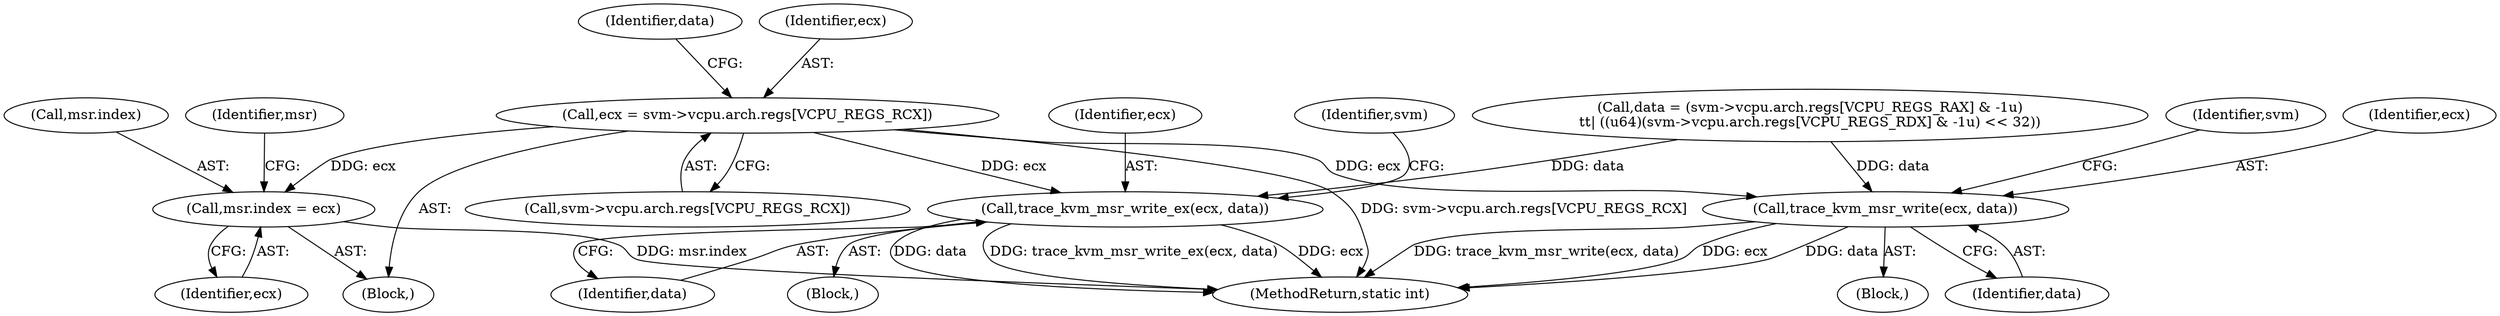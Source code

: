 digraph "0_linux_854e8bb1aa06c578c2c9145fa6bfe3680ef63b23@pointer" {
"1000105" [label="(Call,ecx = svm->vcpu.arch.regs[VCPU_REGS_RCX])"];
"1000153" [label="(Call,msr.index = ecx)"];
"1000183" [label="(Call,trace_kvm_msr_write_ex(ecx, data))"];
"1000194" [label="(Call,trace_kvm_msr_write(ecx, data))"];
"1000117" [label="(Call,data = (svm->vcpu.arch.regs[VCPU_REGS_RAX] & -1u)\n\t\t| ((u64)(svm->vcpu.arch.regs[VCPU_REGS_RDX] & -1u) << 32))"];
"1000154" [label="(Call,msr.index)"];
"1000118" [label="(Identifier,data)"];
"1000105" [label="(Call,ecx = svm->vcpu.arch.regs[VCPU_REGS_RCX])"];
"1000184" [label="(Identifier,ecx)"];
"1000160" [label="(Identifier,msr)"];
"1000183" [label="(Call,trace_kvm_msr_write_ex(ecx, data))"];
"1000194" [label="(Call,trace_kvm_msr_write(ecx, data))"];
"1000153" [label="(Call,msr.index = ecx)"];
"1000102" [label="(Block,)"];
"1000204" [label="(MethodReturn,static int)"];
"1000107" [label="(Call,svm->vcpu.arch.regs[VCPU_REGS_RCX])"];
"1000193" [label="(Block,)"];
"1000185" [label="(Identifier,data)"];
"1000157" [label="(Identifier,ecx)"];
"1000200" [label="(Identifier,svm)"];
"1000182" [label="(Block,)"];
"1000189" [label="(Identifier,svm)"];
"1000195" [label="(Identifier,ecx)"];
"1000196" [label="(Identifier,data)"];
"1000106" [label="(Identifier,ecx)"];
"1000105" -> "1000102"  [label="AST: "];
"1000105" -> "1000107"  [label="CFG: "];
"1000106" -> "1000105"  [label="AST: "];
"1000107" -> "1000105"  [label="AST: "];
"1000118" -> "1000105"  [label="CFG: "];
"1000105" -> "1000204"  [label="DDG: svm->vcpu.arch.regs[VCPU_REGS_RCX]"];
"1000105" -> "1000153"  [label="DDG: ecx"];
"1000105" -> "1000183"  [label="DDG: ecx"];
"1000105" -> "1000194"  [label="DDG: ecx"];
"1000153" -> "1000102"  [label="AST: "];
"1000153" -> "1000157"  [label="CFG: "];
"1000154" -> "1000153"  [label="AST: "];
"1000157" -> "1000153"  [label="AST: "];
"1000160" -> "1000153"  [label="CFG: "];
"1000153" -> "1000204"  [label="DDG: msr.index"];
"1000183" -> "1000182"  [label="AST: "];
"1000183" -> "1000185"  [label="CFG: "];
"1000184" -> "1000183"  [label="AST: "];
"1000185" -> "1000183"  [label="AST: "];
"1000189" -> "1000183"  [label="CFG: "];
"1000183" -> "1000204"  [label="DDG: data"];
"1000183" -> "1000204"  [label="DDG: trace_kvm_msr_write_ex(ecx, data)"];
"1000183" -> "1000204"  [label="DDG: ecx"];
"1000117" -> "1000183"  [label="DDG: data"];
"1000194" -> "1000193"  [label="AST: "];
"1000194" -> "1000196"  [label="CFG: "];
"1000195" -> "1000194"  [label="AST: "];
"1000196" -> "1000194"  [label="AST: "];
"1000200" -> "1000194"  [label="CFG: "];
"1000194" -> "1000204"  [label="DDG: trace_kvm_msr_write(ecx, data)"];
"1000194" -> "1000204"  [label="DDG: ecx"];
"1000194" -> "1000204"  [label="DDG: data"];
"1000117" -> "1000194"  [label="DDG: data"];
}
